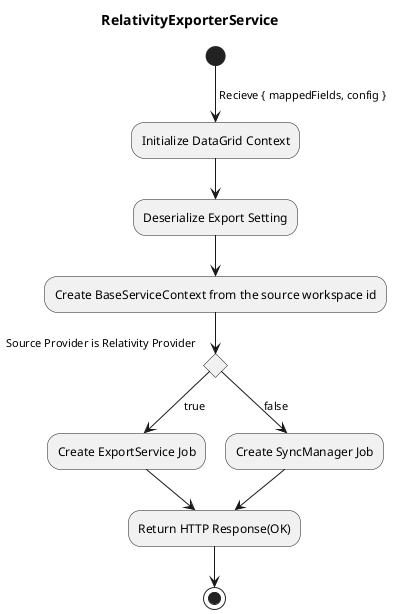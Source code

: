 @startuml

title RelativityExporterService

(*) -->[ Recieve { mappedFields, config }] "Initialize DataGrid Context"
--> "Deserialize Export Setting"
--> "Create BaseServiceContext from the source workspace id"
if "Source Provider is Relativity Provider" then
	--> [true] "Create ExportService Job"
	--> "Return HTTP Response(OK)"
else
	--> [false] "Create SyncManager Job"
	--> "Return HTTP Response(OK)"
endif
--> (*)

@enduml